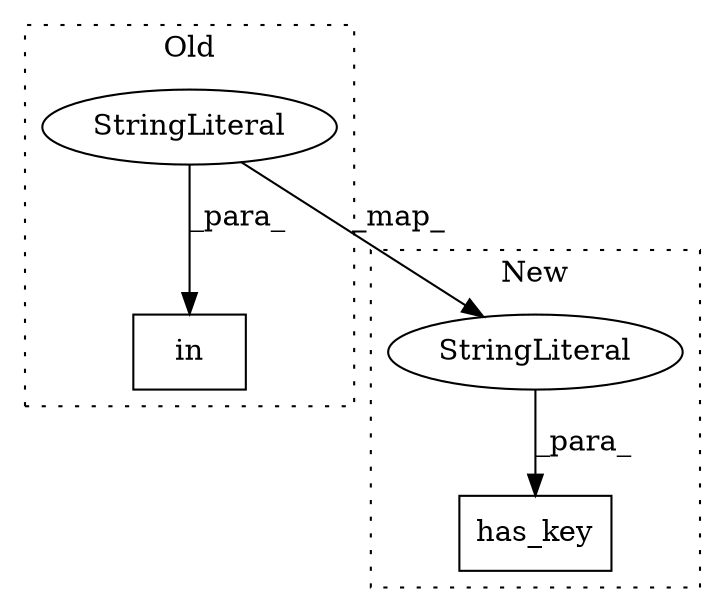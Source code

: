 digraph G {
subgraph cluster0 {
1 [label="in" a="105" s="479" l="31" shape="box"];
4 [label="StringLiteral" a="45" s="479" l="14" shape="ellipse"];
label = "Old";
style="dotted";
}
subgraph cluster1 {
2 [label="has_key" a="32" s="491,513" l="8,1" shape="box"];
3 [label="StringLiteral" a="45" s="499" l="14" shape="ellipse"];
label = "New";
style="dotted";
}
3 -> 2 [label="_para_"];
4 -> 3 [label="_map_"];
4 -> 1 [label="_para_"];
}